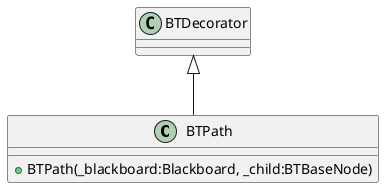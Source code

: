 @startuml
class BTPath {
    + BTPath(_blackboard:Blackboard, _child:BTBaseNode)
}
BTDecorator <|-- BTPath
@enduml
